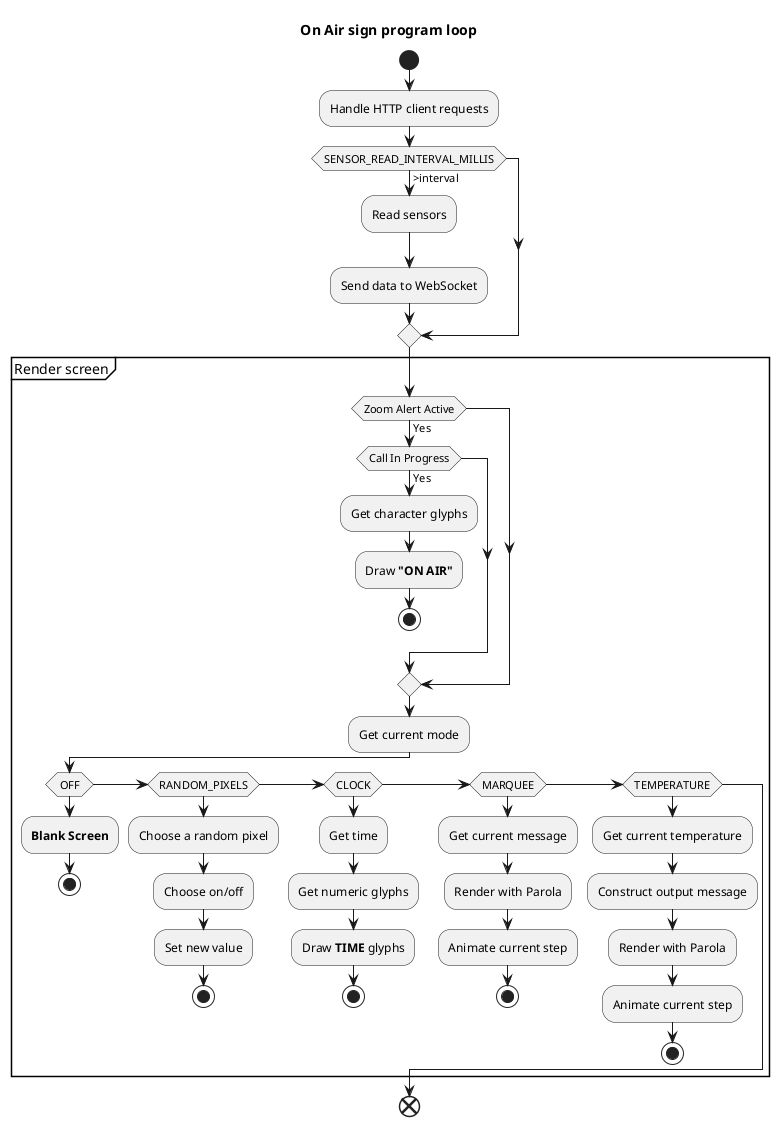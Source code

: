 @startuml

title On Air sign program loop



start

:Handle HTTP client requests;

if (SENSOR_READ_INTERVAL_MILLIS) then (>interval)
    :Read sensors;
    :Send data to WebSocket;
endif

partition "Render screen" {

    if (Zoom Alert Active) then(Yes)
        if (Call In Progress) then (Yes)
                :Get character glyphs;
                :Draw **"ON AIR"**;
                stop
            endif
    endif

    :Get current mode;

    if(OFF)
        :**Blank Screen**;
        stop
    elseif(RANDOM_PIXELS)
        :Choose a random pixel;
        :Choose on/off;
        :Set new value;
        stop
    elseif(CLOCK)
        :Get time;
        :Get numeric glyphs;
        :Draw **TIME** glyphs;
        stop
    elseif(MARQUEE)
        :Get current message;
        :Render with Parola;
        :Animate current step;
        stop
    elseif(TEMPERATURE)
        :Get current temperature;
        :Construct output message;
        :Render with Parola;
        :Animate current step;
        stop
    endif
}

end
@enduml